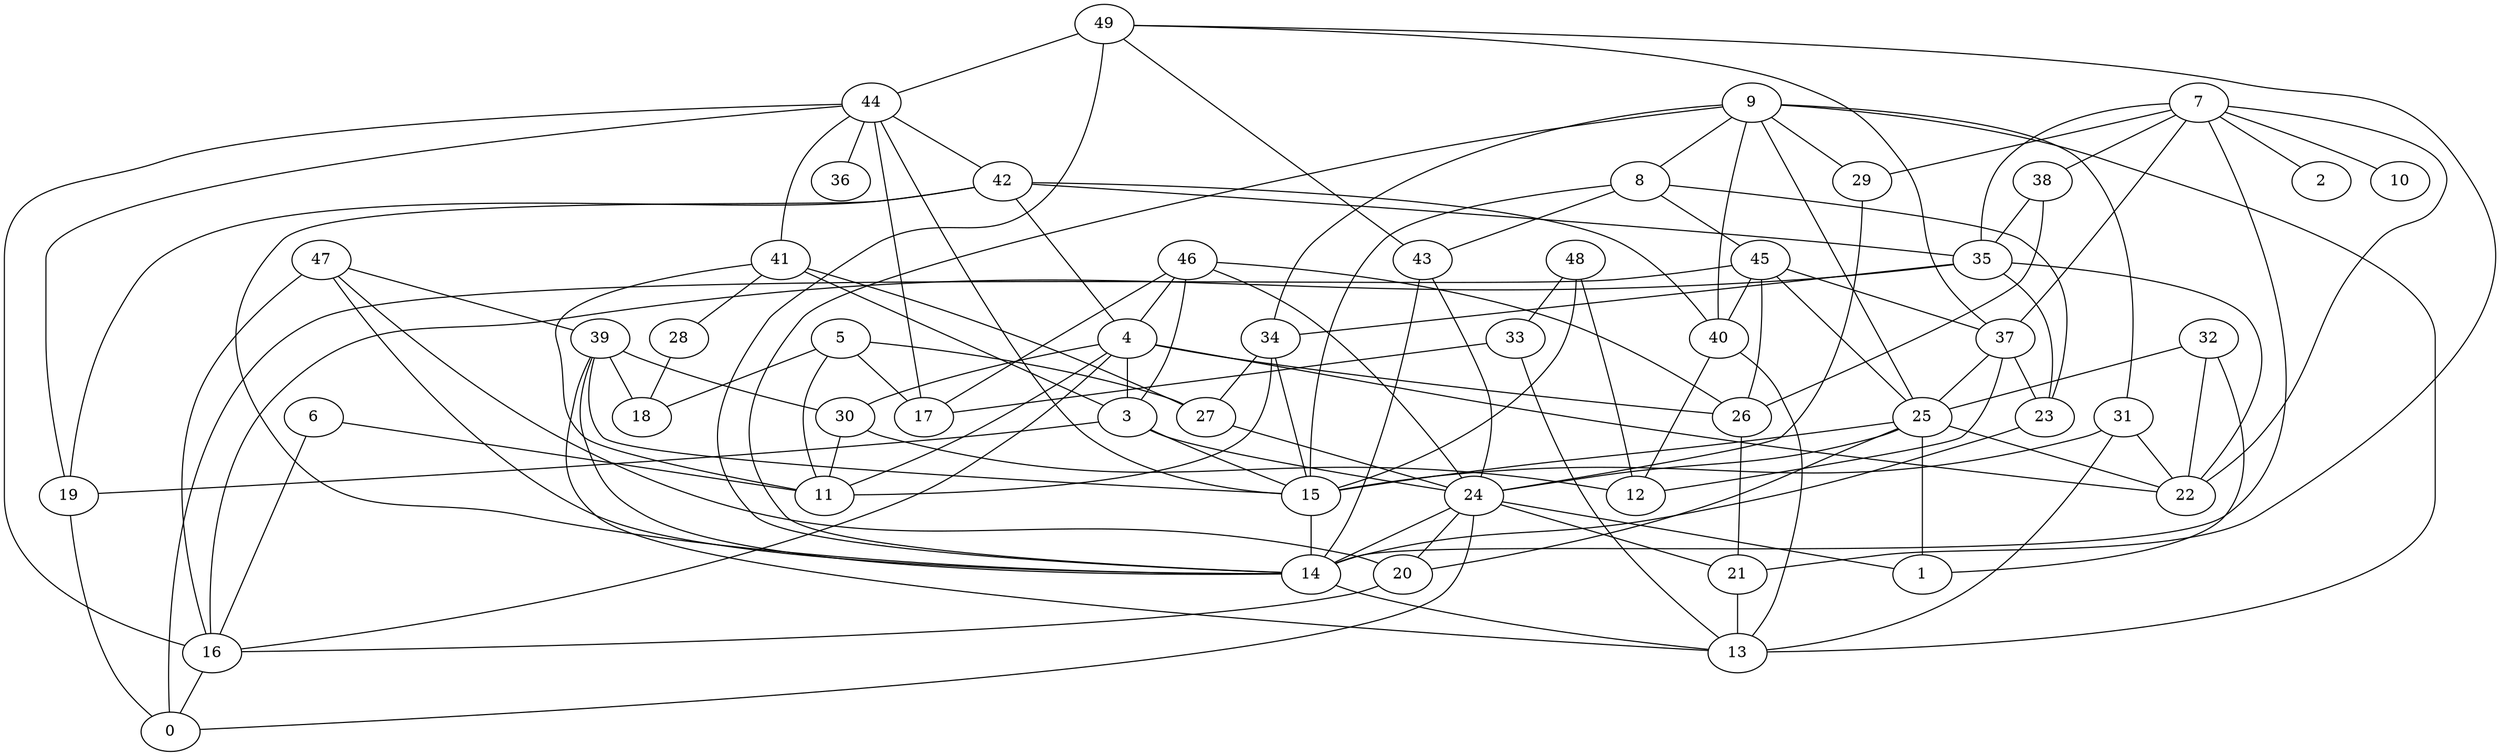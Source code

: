 digraph GG_graph {

subgraph G_graph {
edge [color = black]
"39" -> "30" [dir = none]
"39" -> "13" [dir = none]
"46" -> "3" [dir = none]
"5" -> "18" [dir = none]
"5" -> "11" [dir = none]
"5" -> "17" [dir = none]
"38" -> "35" [dir = none]
"26" -> "21" [dir = none]
"32" -> "25" [dir = none]
"20" -> "16" [dir = none]
"21" -> "13" [dir = none]
"34" -> "15" [dir = none]
"9" -> "31" [dir = none]
"9" -> "8" [dir = none]
"9" -> "13" [dir = none]
"9" -> "40" [dir = none]
"9" -> "14" [dir = none]
"48" -> "33" [dir = none]
"48" -> "12" [dir = none]
"48" -> "15" [dir = none]
"42" -> "35" [dir = none]
"49" -> "37" [dir = none]
"49" -> "14" [dir = none]
"49" -> "44" [dir = none]
"47" -> "14" [dir = none]
"16" -> "0" [dir = none]
"44" -> "36" [dir = none]
"44" -> "17" [dir = none]
"44" -> "15" [dir = none]
"44" -> "16" [dir = none]
"43" -> "14" [dir = none]
"25" -> "1" [dir = none]
"25" -> "20" [dir = none]
"41" -> "28" [dir = none]
"41" -> "27" [dir = none]
"41" -> "3" [dir = none]
"35" -> "23" [dir = none]
"35" -> "16" [dir = none]
"7" -> "2" [dir = none]
"7" -> "22" [dir = none]
"7" -> "29" [dir = none]
"7" -> "10" [dir = none]
"7" -> "14" [dir = none]
"4" -> "3" [dir = none]
"19" -> "0" [dir = none]
"45" -> "25" [dir = none]
"3" -> "15" [dir = none]
"6" -> "16" [dir = none]
"24" -> "0" [dir = none]
"7" -> "37" [dir = none]
"8" -> "23" [dir = none]
"31" -> "22" [dir = none]
"34" -> "27" [dir = none]
"41" -> "11" [dir = none]
"29" -> "24" [dir = none]
"8" -> "45" [dir = none]
"39" -> "18" [dir = none]
"7" -> "38" [dir = none]
"44" -> "19" [dir = none]
"23" -> "14" [dir = none]
"46" -> "24" [dir = none]
"42" -> "40" [dir = none]
"24" -> "20" [dir = none]
"31" -> "15" [dir = none]
"3" -> "19" [dir = none]
"25" -> "24" [dir = none]
"7" -> "35" [dir = none]
"3" -> "24" [dir = none]
"44" -> "42" [dir = none]
"6" -> "11" [dir = none]
"42" -> "19" [dir = none]
"24" -> "1" [dir = none]
"49" -> "21" [dir = none]
"45" -> "0" [dir = none]
"4" -> "11" [dir = none]
"33" -> "17" [dir = none]
"4" -> "16" [dir = none]
"30" -> "12" [dir = none]
"27" -> "24" [dir = none]
"9" -> "29" [dir = none]
"44" -> "41" [dir = none]
"8" -> "15" [dir = none]
"49" -> "43" [dir = none]
"37" -> "23" [dir = none]
"47" -> "20" [dir = none]
"24" -> "14" [dir = none]
"42" -> "14" [dir = none]
"39" -> "14" [dir = none]
"4" -> "30" [dir = none]
"46" -> "26" [dir = none]
"32" -> "1" [dir = none]
"38" -> "26" [dir = none]
"46" -> "4" [dir = none]
"45" -> "37" [dir = none]
"45" -> "26" [dir = none]
"5" -> "27" [dir = none]
"43" -> "24" [dir = none]
"32" -> "22" [dir = none]
"42" -> "4" [dir = none]
"37" -> "25" [dir = none]
"9" -> "34" [dir = none]
"46" -> "17" [dir = none]
"25" -> "15" [dir = none]
"47" -> "16" [dir = none]
"30" -> "11" [dir = none]
"35" -> "22" [dir = none]
"4" -> "22" [dir = none]
"31" -> "13" [dir = none]
"35" -> "34" [dir = none]
"8" -> "43" [dir = none]
"14" -> "13" [dir = none]
"34" -> "11" [dir = none]
"9" -> "25" [dir = none]
"37" -> "12" [dir = none]
"47" -> "39" [dir = none]
"28" -> "18" [dir = none]
"25" -> "22" [dir = none]
"33" -> "13" [dir = none]
"39" -> "15" [dir = none]
"40" -> "13" [dir = none]
"45" -> "40" [dir = none]
"4" -> "26" [dir = none]
"15" -> "14" [dir = none]
"24" -> "21" [dir = none]
"40" -> "12" [dir = none]
}

}

